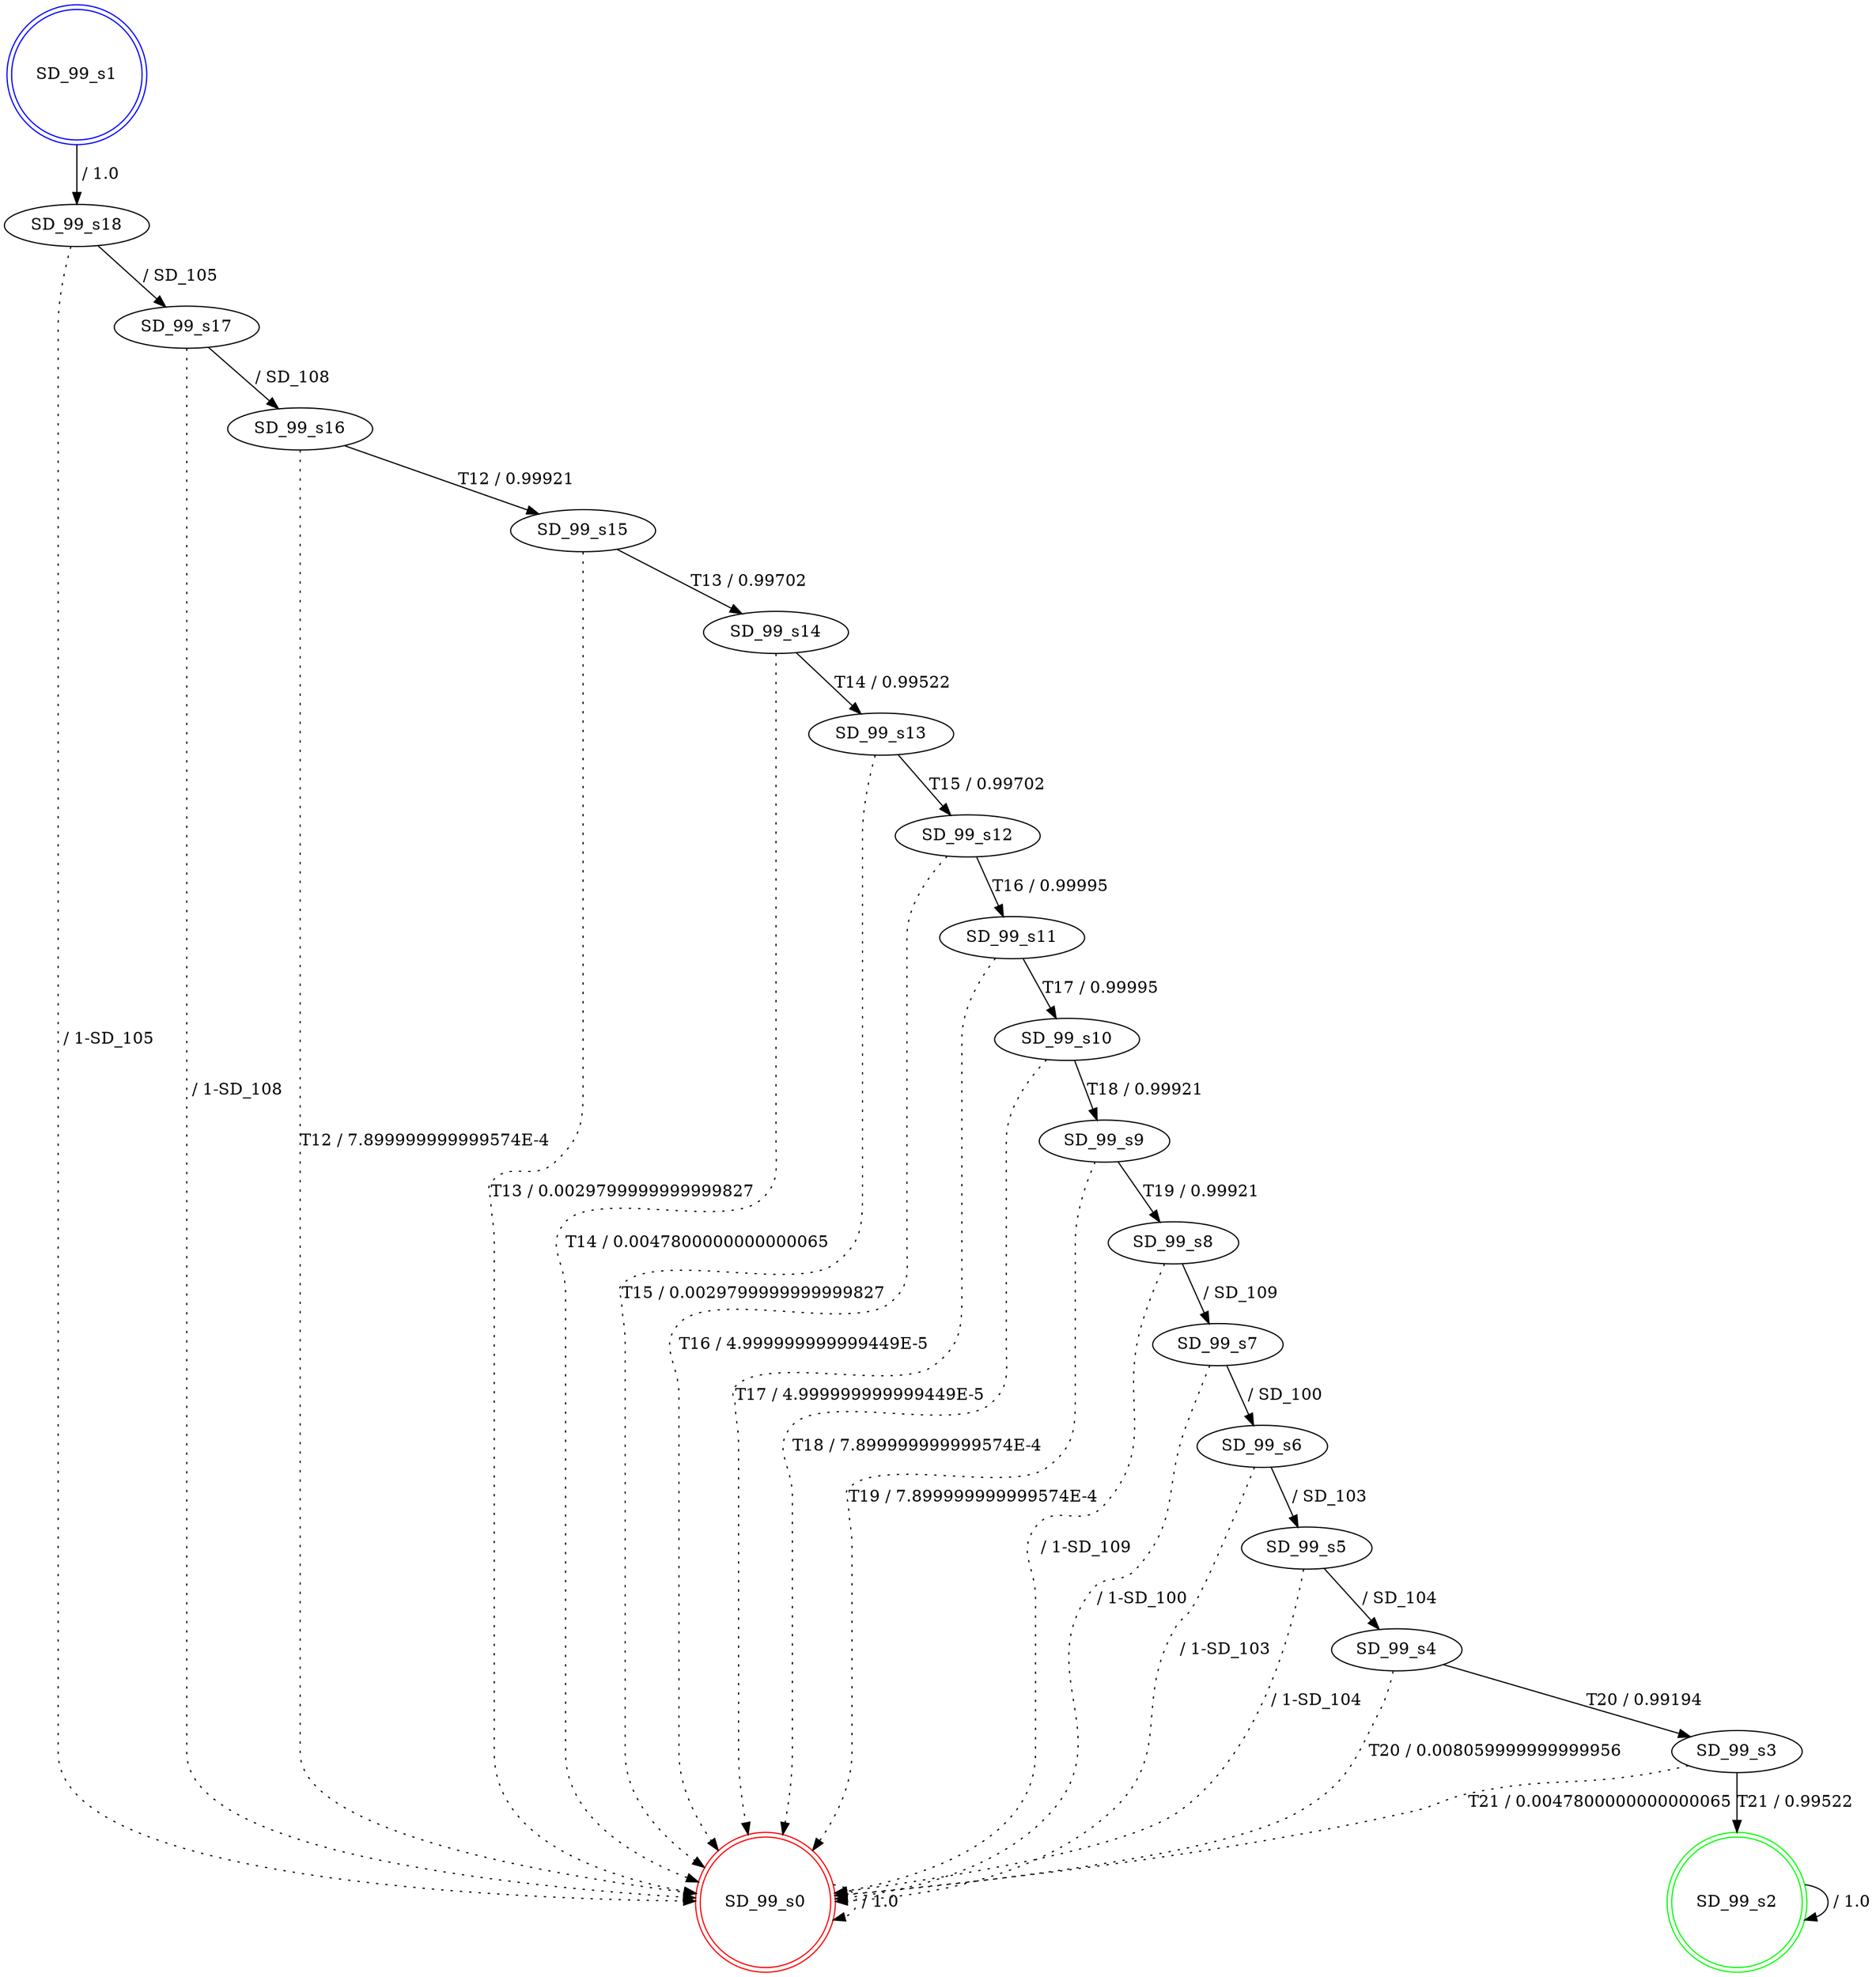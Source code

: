 digraph graphname {
SD_99_s0 [label="SD_99_s0",color=red,shape=doublecircle ];
SD_99_s1 [label="SD_99_s1",color=blue,shape=doublecircle ];
SD_99_s2 [label="SD_99_s2",color=green,shape=doublecircle ];
SD_99_s3 [label="SD_99_s3" ];
SD_99_s4 [label="SD_99_s4" ];
SD_99_s5 [label="SD_99_s5" ];
SD_99_s6 [label="SD_99_s6" ];
SD_99_s7 [label="SD_99_s7" ];
SD_99_s8 [label="SD_99_s8" ];
SD_99_s9 [label="SD_99_s9" ];
SD_99_s10 [label="SD_99_s10" ];
SD_99_s11 [label="SD_99_s11" ];
SD_99_s12 [label="SD_99_s12" ];
SD_99_s13 [label="SD_99_s13" ];
SD_99_s14 [label="SD_99_s14" ];
SD_99_s15 [label="SD_99_s15" ];
SD_99_s16 [label="SD_99_s16" ];
SD_99_s17 [label="SD_99_s17" ];
SD_99_s18 [label="SD_99_s18" ];
SD_99_s0 -> SD_99_s0 [label=" / 1.0", style=dotted];
SD_99_s1 -> SD_99_s18 [label=" / 1.0"];
SD_99_s2 -> SD_99_s2 [label=" / 1.0"];
SD_99_s3 -> SD_99_s2 [label="T21 / 0.99522"];
SD_99_s3 -> SD_99_s0 [label="T21 / 0.0047800000000000065", style=dotted];
SD_99_s4 -> SD_99_s3 [label="T20 / 0.99194"];
SD_99_s4 -> SD_99_s0 [label="T20 / 0.008059999999999956", style=dotted];
SD_99_s5 -> SD_99_s4 [label=" / SD_104"];
SD_99_s5 -> SD_99_s0 [label=" / 1-SD_104", style=dotted];
SD_99_s6 -> SD_99_s5 [label=" / SD_103"];
SD_99_s6 -> SD_99_s0 [label=" / 1-SD_103", style=dotted];
SD_99_s7 -> SD_99_s6 [label=" / SD_100"];
SD_99_s7 -> SD_99_s0 [label=" / 1-SD_100", style=dotted];
SD_99_s8 -> SD_99_s7 [label=" / SD_109"];
SD_99_s8 -> SD_99_s0 [label=" / 1-SD_109", style=dotted];
SD_99_s9 -> SD_99_s8 [label="T19 / 0.99921"];
SD_99_s9 -> SD_99_s0 [label="T19 / 7.899999999999574E-4", style=dotted];
SD_99_s10 -> SD_99_s9 [label="T18 / 0.99921"];
SD_99_s10 -> SD_99_s0 [label="T18 / 7.899999999999574E-4", style=dotted];
SD_99_s11 -> SD_99_s10 [label="T17 / 0.99995"];
SD_99_s11 -> SD_99_s0 [label="T17 / 4.999999999999449E-5", style=dotted];
SD_99_s12 -> SD_99_s11 [label="T16 / 0.99995"];
SD_99_s12 -> SD_99_s0 [label="T16 / 4.999999999999449E-5", style=dotted];
SD_99_s13 -> SD_99_s12 [label="T15 / 0.99702"];
SD_99_s13 -> SD_99_s0 [label="T15 / 0.0029799999999999827", style=dotted];
SD_99_s14 -> SD_99_s13 [label="T14 / 0.99522"];
SD_99_s14 -> SD_99_s0 [label="T14 / 0.0047800000000000065", style=dotted];
SD_99_s15 -> SD_99_s14 [label="T13 / 0.99702"];
SD_99_s15 -> SD_99_s0 [label="T13 / 0.0029799999999999827", style=dotted];
SD_99_s16 -> SD_99_s15 [label="T12 / 0.99921"];
SD_99_s16 -> SD_99_s0 [label="T12 / 7.899999999999574E-4", style=dotted];
SD_99_s17 -> SD_99_s16 [label=" / SD_108"];
SD_99_s17 -> SD_99_s0 [label=" / 1-SD_108", style=dotted];
SD_99_s18 -> SD_99_s17 [label=" / SD_105"];
SD_99_s18 -> SD_99_s0 [label=" / 1-SD_105", style=dotted];
}
